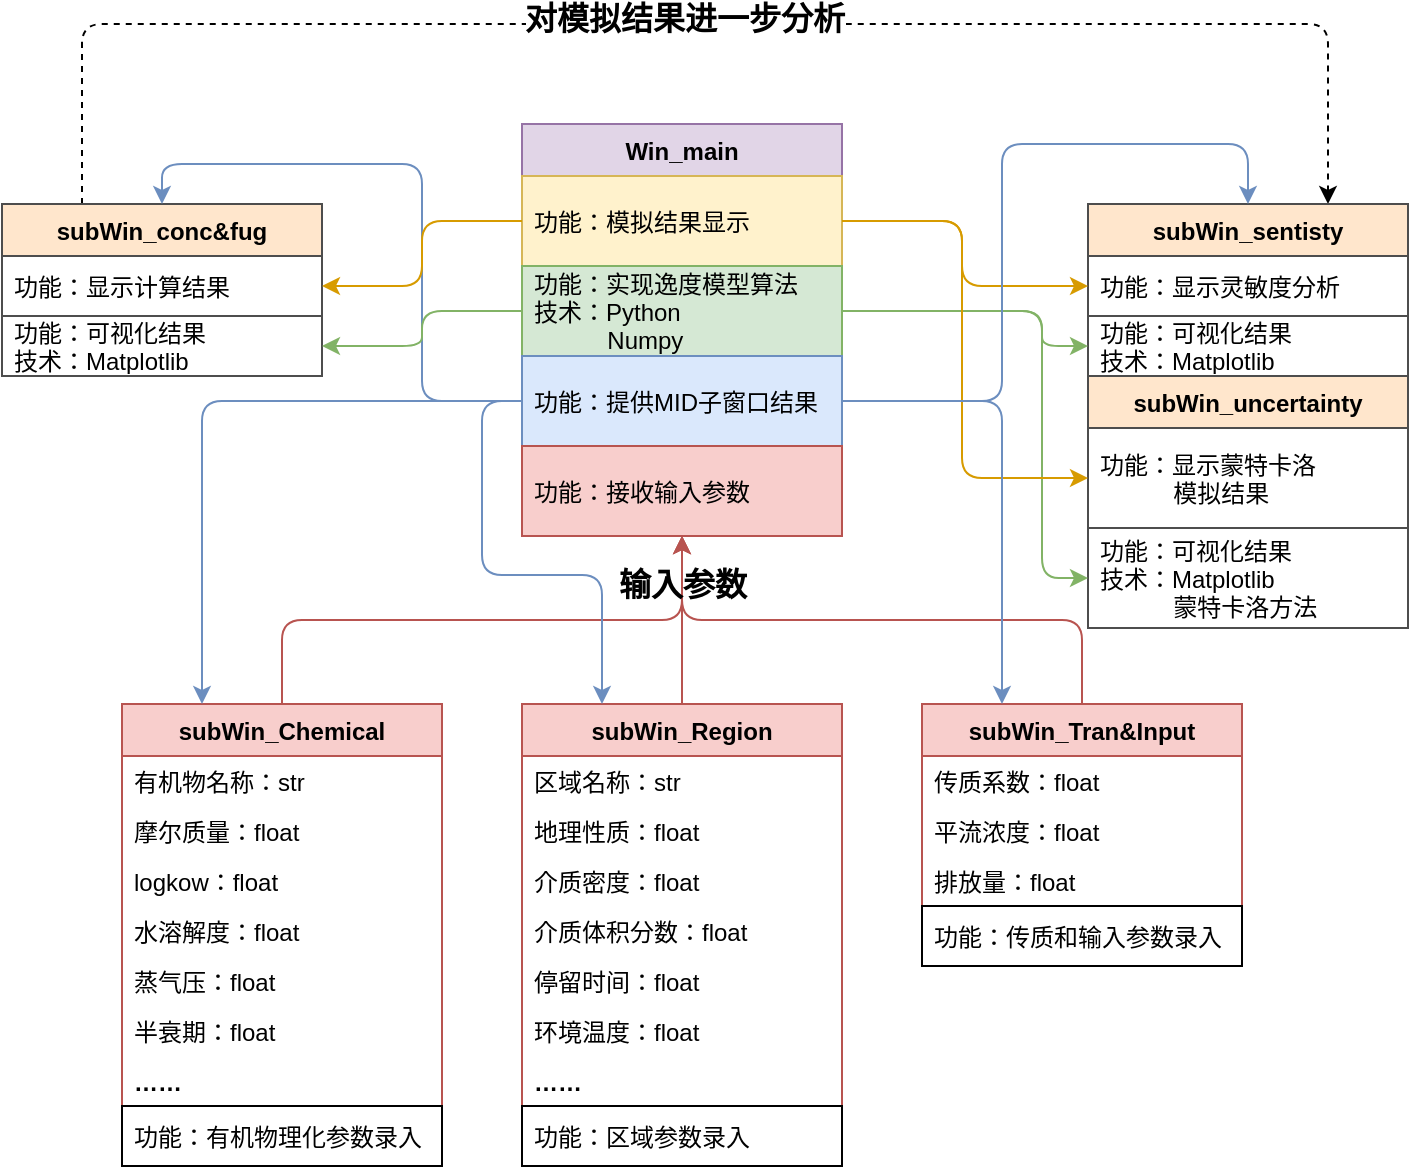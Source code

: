 <mxfile version="17.4.0" type="github">
  <diagram id="RsMX6sU1Mnifi18Tqdir" name="第 1 页">
    <mxGraphModel dx="1038" dy="547" grid="1" gridSize="10" guides="1" tooltips="1" connect="1" arrows="1" fold="1" page="1" pageScale="1" pageWidth="827" pageHeight="1169" math="0" shadow="0">
      <root>
        <mxCell id="0" />
        <mxCell id="1" parent="0" />
        <mxCell id="SO-exuDcZDa1BRKhL2p9-27" value="Win_main" style="swimlane;fontStyle=1;childLayout=stackLayout;horizontal=1;startSize=26;fillColor=#e1d5e7;horizontalStack=0;resizeParent=1;resizeParentMax=0;resizeLast=0;collapsible=1;marginBottom=0;strokeColor=#9673a6;" vertex="1" parent="1">
          <mxGeometry x="300" y="170" width="160" height="206" as="geometry" />
        </mxCell>
        <mxCell id="SO-exuDcZDa1BRKhL2p9-28" value="功能：模拟结果显示" style="text;strokeColor=#d6b656;fillColor=#fff2cc;align=left;verticalAlign=middle;spacingLeft=4;spacingRight=4;overflow=hidden;rotatable=0;points=[[0,0.5],[1,0.5]];portConstraint=eastwest;" vertex="1" parent="SO-exuDcZDa1BRKhL2p9-27">
          <mxGeometry y="26" width="160" height="45" as="geometry" />
        </mxCell>
        <mxCell id="SO-exuDcZDa1BRKhL2p9-31" value="功能：实现逸度模型算法&#xa;技术：Python&#xa;           Numpy" style="text;strokeColor=#82b366;fillColor=#d5e8d4;align=left;verticalAlign=middle;spacingLeft=4;spacingRight=4;overflow=hidden;rotatable=0;points=[[0,0.5],[1,0.5]];portConstraint=eastwest;" vertex="1" parent="SO-exuDcZDa1BRKhL2p9-27">
          <mxGeometry y="71" width="160" height="45" as="geometry" />
        </mxCell>
        <mxCell id="SO-exuDcZDa1BRKhL2p9-29" value="功能：提供MID子窗口结果" style="text;strokeColor=#6c8ebf;fillColor=#dae8fc;align=left;verticalAlign=middle;spacingLeft=4;spacingRight=4;overflow=hidden;rotatable=0;points=[[0,0.5],[1,0.5]];portConstraint=eastwest;" vertex="1" parent="SO-exuDcZDa1BRKhL2p9-27">
          <mxGeometry y="116" width="160" height="45" as="geometry" />
        </mxCell>
        <mxCell id="SO-exuDcZDa1BRKhL2p9-30" value="功能：接收输入参数" style="text;strokeColor=#b85450;fillColor=#f8cecc;align=left;verticalAlign=middle;spacingLeft=4;spacingRight=4;overflow=hidden;rotatable=0;points=[[0,0.5],[1,0.5]];portConstraint=eastwest;fontStyle=0" vertex="1" parent="SO-exuDcZDa1BRKhL2p9-27">
          <mxGeometry y="161" width="160" height="45" as="geometry" />
        </mxCell>
        <mxCell id="SO-exuDcZDa1BRKhL2p9-115" style="edgeStyle=orthogonalEdgeStyle;rounded=1;orthogonalLoop=1;jettySize=auto;html=1;exitX=0.25;exitY=0;exitDx=0;exitDy=0;entryX=0.75;entryY=0;entryDx=0;entryDy=0;fontSize=10;strokeColor=#000000;dashed=1;" edge="1" parent="1" source="SO-exuDcZDa1BRKhL2p9-39" target="SO-exuDcZDa1BRKhL2p9-56">
          <mxGeometry relative="1" as="geometry">
            <Array as="points">
              <mxPoint x="80" y="120" />
              <mxPoint x="703" y="120" />
            </Array>
          </mxGeometry>
        </mxCell>
        <mxCell id="SO-exuDcZDa1BRKhL2p9-121" value="对模拟结果进一步分析" style="edgeLabel;html=1;align=center;verticalAlign=middle;resizable=0;points=[];fontSize=16;fontStyle=1" vertex="1" connectable="0" parent="SO-exuDcZDa1BRKhL2p9-115">
          <mxGeometry x="-0.078" y="3" relative="1" as="geometry">
            <mxPoint x="21" as="offset" />
          </mxGeometry>
        </mxCell>
        <mxCell id="SO-exuDcZDa1BRKhL2p9-39" value="subWin_conc&amp;fug" style="swimlane;fontStyle=1;align=center;verticalAlign=middle;childLayout=stackLayout;horizontal=1;startSize=26;horizontalStack=0;resizeParent=1;resizeParentMax=0;resizeLast=0;collapsible=1;marginBottom=0;fontSize=12;fillColor=#ffe6cc;strokeColor=#4D4D4D;" vertex="1" parent="1">
          <mxGeometry x="40" y="210" width="160" height="86" as="geometry" />
        </mxCell>
        <mxCell id="SO-exuDcZDa1BRKhL2p9-40" value="功能：显示计算结果" style="text;strokeColor=#4D4D4D;fillColor=none;align=left;verticalAlign=middle;spacingLeft=4;spacingRight=4;overflow=hidden;rotatable=0;points=[[0,0.5],[1,0.5]];portConstraint=eastwest;fontSize=12;rounded=0;strokeWidth=1;" vertex="1" parent="SO-exuDcZDa1BRKhL2p9-39">
          <mxGeometry y="26" width="160" height="30" as="geometry" />
        </mxCell>
        <mxCell id="SO-exuDcZDa1BRKhL2p9-42" value="功能：可视化结果&#xa;技术：Matplotlib" style="text;align=left;verticalAlign=middle;spacingLeft=4;spacingRight=4;overflow=hidden;rotatable=0;points=[[0,0.5],[1,0.5]];portConstraint=eastwest;fontSize=12;strokeColor=#4D4D4D;" vertex="1" parent="SO-exuDcZDa1BRKhL2p9-39">
          <mxGeometry y="56" width="160" height="30" as="geometry" />
        </mxCell>
        <mxCell id="SO-exuDcZDa1BRKhL2p9-98" style="edgeStyle=orthogonalEdgeStyle;orthogonalLoop=1;jettySize=auto;html=1;exitX=0.5;exitY=0;exitDx=0;exitDy=0;entryX=0.5;entryY=1;entryDx=0;entryDy=0;fontSize=10;fillColor=#f8cecc;strokeColor=#b85450;rounded=1;" edge="1" parent="1" source="SO-exuDcZDa1BRKhL2p9-65" target="SO-exuDcZDa1BRKhL2p9-27">
          <mxGeometry relative="1" as="geometry" />
        </mxCell>
        <mxCell id="SO-exuDcZDa1BRKhL2p9-65" value="subWin_Chemical" style="swimlane;fontStyle=1;align=center;verticalAlign=middle;childLayout=stackLayout;horizontal=1;startSize=26;horizontalStack=0;resizeParent=1;resizeParentMax=0;resizeLast=0;collapsible=1;marginBottom=0;fontSize=12;fillColor=#f8cecc;strokeColor=#b85450;" vertex="1" parent="1">
          <mxGeometry x="100" y="460" width="160" height="231" as="geometry" />
        </mxCell>
        <mxCell id="SO-exuDcZDa1BRKhL2p9-66" value="有机物名称：str" style="text;strokeColor=none;fillColor=none;align=left;verticalAlign=middle;spacingLeft=4;spacingRight=4;overflow=hidden;rotatable=0;points=[[0,0.5],[1,0.5]];portConstraint=eastwest;fontSize=12;rounded=0;strokeWidth=1;" vertex="1" parent="SO-exuDcZDa1BRKhL2p9-65">
          <mxGeometry y="26" width="160" height="25" as="geometry" />
        </mxCell>
        <mxCell id="SO-exuDcZDa1BRKhL2p9-67" value="摩尔质量：float" style="text;align=left;verticalAlign=middle;spacingLeft=4;spacingRight=4;overflow=hidden;rotatable=0;points=[[0,0.5],[1,0.5]];portConstraint=eastwest;fontSize=12;strokeColor=none;" vertex="1" parent="SO-exuDcZDa1BRKhL2p9-65">
          <mxGeometry y="51" width="160" height="25" as="geometry" />
        </mxCell>
        <mxCell id="SO-exuDcZDa1BRKhL2p9-68" value="logkow：float" style="text;align=left;verticalAlign=middle;spacingLeft=4;spacingRight=4;overflow=hidden;rotatable=0;points=[[0,0.5],[1,0.5]];portConstraint=eastwest;fontSize=12;strokeColor=none;" vertex="1" parent="SO-exuDcZDa1BRKhL2p9-65">
          <mxGeometry y="76" width="160" height="25" as="geometry" />
        </mxCell>
        <mxCell id="SO-exuDcZDa1BRKhL2p9-69" value="水溶解度：float" style="text;align=left;verticalAlign=middle;spacingLeft=4;spacingRight=4;overflow=hidden;rotatable=0;points=[[0,0.5],[1,0.5]];portConstraint=eastwest;fontSize=12;strokeColor=none;" vertex="1" parent="SO-exuDcZDa1BRKhL2p9-65">
          <mxGeometry y="101" width="160" height="25" as="geometry" />
        </mxCell>
        <mxCell id="SO-exuDcZDa1BRKhL2p9-70" value="蒸气压：float" style="text;align=left;verticalAlign=middle;spacingLeft=4;spacingRight=4;overflow=hidden;rotatable=0;points=[[0,0.5],[1,0.5]];portConstraint=eastwest;fontSize=12;strokeColor=none;" vertex="1" parent="SO-exuDcZDa1BRKhL2p9-65">
          <mxGeometry y="126" width="160" height="25" as="geometry" />
        </mxCell>
        <mxCell id="SO-exuDcZDa1BRKhL2p9-71" value="半衰期：float" style="text;align=left;verticalAlign=middle;spacingLeft=4;spacingRight=4;overflow=hidden;rotatable=0;points=[[0,0.5],[1,0.5]];portConstraint=eastwest;fontSize=12;strokeColor=none;" vertex="1" parent="SO-exuDcZDa1BRKhL2p9-65">
          <mxGeometry y="151" width="160" height="25" as="geometry" />
        </mxCell>
        <mxCell id="SO-exuDcZDa1BRKhL2p9-72" value="……" style="text;align=left;verticalAlign=middle;spacingLeft=4;spacingRight=4;overflow=hidden;rotatable=0;points=[[0,0.5],[1,0.5]];portConstraint=eastwest;fontSize=12;strokeColor=none;fontStyle=1" vertex="1" parent="SO-exuDcZDa1BRKhL2p9-65">
          <mxGeometry y="176" width="160" height="25" as="geometry" />
        </mxCell>
        <mxCell id="SO-exuDcZDa1BRKhL2p9-73" value="功能：有机物理化参数录入" style="text;align=left;verticalAlign=middle;spacingLeft=4;spacingRight=4;overflow=hidden;rotatable=0;points=[[0,0.5],[1,0.5]];portConstraint=eastwest;fontSize=12;strokeColor=default;fontStyle=0" vertex="1" parent="SO-exuDcZDa1BRKhL2p9-65">
          <mxGeometry y="201" width="160" height="30" as="geometry" />
        </mxCell>
        <mxCell id="SO-exuDcZDa1BRKhL2p9-99" style="edgeStyle=orthogonalEdgeStyle;rounded=1;orthogonalLoop=1;jettySize=auto;html=1;exitX=0.5;exitY=0;exitDx=0;exitDy=0;entryX=0.5;entryY=1;entryDx=0;entryDy=0;fontSize=10;fillColor=#f8cecc;strokeColor=#b85450;" edge="1" parent="1" source="SO-exuDcZDa1BRKhL2p9-78" target="SO-exuDcZDa1BRKhL2p9-27">
          <mxGeometry relative="1" as="geometry" />
        </mxCell>
        <mxCell id="SO-exuDcZDa1BRKhL2p9-78" value="subWin_Region" style="swimlane;fontStyle=1;align=center;verticalAlign=middle;childLayout=stackLayout;horizontal=1;startSize=26;horizontalStack=0;resizeParent=1;resizeParentMax=0;resizeLast=0;collapsible=1;marginBottom=0;fontSize=12;fillColor=#f8cecc;strokeColor=#b85450;" vertex="1" parent="1">
          <mxGeometry x="300" y="460" width="160" height="231" as="geometry" />
        </mxCell>
        <mxCell id="SO-exuDcZDa1BRKhL2p9-79" value="区域名称：str" style="text;strokeColor=none;fillColor=none;align=left;verticalAlign=middle;spacingLeft=4;spacingRight=4;overflow=hidden;rotatable=0;points=[[0,0.5],[1,0.5]];portConstraint=eastwest;fontSize=12;rounded=0;strokeWidth=1;" vertex="1" parent="SO-exuDcZDa1BRKhL2p9-78">
          <mxGeometry y="26" width="160" height="25" as="geometry" />
        </mxCell>
        <mxCell id="SO-exuDcZDa1BRKhL2p9-80" value="地理性质：float" style="text;align=left;verticalAlign=middle;spacingLeft=4;spacingRight=4;overflow=hidden;rotatable=0;points=[[0,0.5],[1,0.5]];portConstraint=eastwest;fontSize=12;strokeColor=none;" vertex="1" parent="SO-exuDcZDa1BRKhL2p9-78">
          <mxGeometry y="51" width="160" height="25" as="geometry" />
        </mxCell>
        <mxCell id="SO-exuDcZDa1BRKhL2p9-81" value="介质密度：float" style="text;align=left;verticalAlign=middle;spacingLeft=4;spacingRight=4;overflow=hidden;rotatable=0;points=[[0,0.5],[1,0.5]];portConstraint=eastwest;fontSize=12;strokeColor=none;" vertex="1" parent="SO-exuDcZDa1BRKhL2p9-78">
          <mxGeometry y="76" width="160" height="25" as="geometry" />
        </mxCell>
        <mxCell id="SO-exuDcZDa1BRKhL2p9-82" value="介质体积分数：float" style="text;align=left;verticalAlign=middle;spacingLeft=4;spacingRight=4;overflow=hidden;rotatable=0;points=[[0,0.5],[1,0.5]];portConstraint=eastwest;fontSize=12;strokeColor=none;" vertex="1" parent="SO-exuDcZDa1BRKhL2p9-78">
          <mxGeometry y="101" width="160" height="25" as="geometry" />
        </mxCell>
        <mxCell id="SO-exuDcZDa1BRKhL2p9-83" value="停留时间：float" style="text;align=left;verticalAlign=middle;spacingLeft=4;spacingRight=4;overflow=hidden;rotatable=0;points=[[0,0.5],[1,0.5]];portConstraint=eastwest;fontSize=12;strokeColor=none;" vertex="1" parent="SO-exuDcZDa1BRKhL2p9-78">
          <mxGeometry y="126" width="160" height="25" as="geometry" />
        </mxCell>
        <mxCell id="SO-exuDcZDa1BRKhL2p9-84" value="环境温度：float" style="text;align=left;verticalAlign=middle;spacingLeft=4;spacingRight=4;overflow=hidden;rotatable=0;points=[[0,0.5],[1,0.5]];portConstraint=eastwest;fontSize=12;strokeColor=none;" vertex="1" parent="SO-exuDcZDa1BRKhL2p9-78">
          <mxGeometry y="151" width="160" height="25" as="geometry" />
        </mxCell>
        <mxCell id="SO-exuDcZDa1BRKhL2p9-85" value="……" style="text;align=left;verticalAlign=middle;spacingLeft=4;spacingRight=4;overflow=hidden;rotatable=0;points=[[0,0.5],[1,0.5]];portConstraint=eastwest;fontSize=12;strokeColor=none;fontStyle=1" vertex="1" parent="SO-exuDcZDa1BRKhL2p9-78">
          <mxGeometry y="176" width="160" height="25" as="geometry" />
        </mxCell>
        <mxCell id="SO-exuDcZDa1BRKhL2p9-86" value="功能：区域参数录入" style="text;align=left;verticalAlign=middle;spacingLeft=4;spacingRight=4;overflow=hidden;rotatable=0;points=[[0,0.5],[1,0.5]];portConstraint=eastwest;fontSize=12;strokeColor=default;fontStyle=0" vertex="1" parent="SO-exuDcZDa1BRKhL2p9-78">
          <mxGeometry y="201" width="160" height="30" as="geometry" />
        </mxCell>
        <mxCell id="SO-exuDcZDa1BRKhL2p9-100" style="edgeStyle=orthogonalEdgeStyle;rounded=1;orthogonalLoop=1;jettySize=auto;html=1;exitX=0.5;exitY=0;exitDx=0;exitDy=0;entryX=0.5;entryY=1;entryDx=0;entryDy=0;fontSize=10;fillColor=#f8cecc;strokeColor=#b85450;" edge="1" parent="1" source="SO-exuDcZDa1BRKhL2p9-87" target="SO-exuDcZDa1BRKhL2p9-27">
          <mxGeometry relative="1" as="geometry" />
        </mxCell>
        <mxCell id="SO-exuDcZDa1BRKhL2p9-87" value="subWin_Tran&amp;Input" style="swimlane;fontStyle=1;align=center;verticalAlign=middle;childLayout=stackLayout;horizontal=1;startSize=26;horizontalStack=0;resizeParent=1;resizeParentMax=0;resizeLast=0;collapsible=1;marginBottom=0;fontSize=12;fillColor=#f8cecc;strokeColor=#b85450;" vertex="1" parent="1">
          <mxGeometry x="500" y="460" width="160" height="131" as="geometry" />
        </mxCell>
        <mxCell id="SO-exuDcZDa1BRKhL2p9-89" value="传质系数：float" style="text;align=left;verticalAlign=middle;spacingLeft=4;spacingRight=4;overflow=hidden;rotatable=0;points=[[0,0.5],[1,0.5]];portConstraint=eastwest;fontSize=12;strokeColor=none;" vertex="1" parent="SO-exuDcZDa1BRKhL2p9-87">
          <mxGeometry y="26" width="160" height="25" as="geometry" />
        </mxCell>
        <mxCell id="SO-exuDcZDa1BRKhL2p9-90" value="平流浓度：float" style="text;align=left;verticalAlign=middle;spacingLeft=4;spacingRight=4;overflow=hidden;rotatable=0;points=[[0,0.5],[1,0.5]];portConstraint=eastwest;fontSize=12;strokeColor=none;" vertex="1" parent="SO-exuDcZDa1BRKhL2p9-87">
          <mxGeometry y="51" width="160" height="25" as="geometry" />
        </mxCell>
        <mxCell id="SO-exuDcZDa1BRKhL2p9-91" value="排放量：float" style="text;align=left;verticalAlign=middle;spacingLeft=4;spacingRight=4;overflow=hidden;rotatable=0;points=[[0,0.5],[1,0.5]];portConstraint=eastwest;fontSize=12;strokeColor=none;" vertex="1" parent="SO-exuDcZDa1BRKhL2p9-87">
          <mxGeometry y="76" width="160" height="25" as="geometry" />
        </mxCell>
        <mxCell id="SO-exuDcZDa1BRKhL2p9-95" value="功能：传质和输入参数录入" style="text;align=left;verticalAlign=middle;spacingLeft=4;spacingRight=4;overflow=hidden;rotatable=0;points=[[0,0.5],[1,0.5]];portConstraint=eastwest;fontSize=12;strokeColor=default;fontStyle=0" vertex="1" parent="SO-exuDcZDa1BRKhL2p9-87">
          <mxGeometry y="101" width="160" height="30" as="geometry" />
        </mxCell>
        <mxCell id="SO-exuDcZDa1BRKhL2p9-101" style="edgeStyle=orthogonalEdgeStyle;rounded=1;orthogonalLoop=1;jettySize=auto;html=1;exitX=0;exitY=0.5;exitDx=0;exitDy=0;entryX=0.5;entryY=0;entryDx=0;entryDy=0;fontSize=10;strokeColor=#6c8ebf;fillColor=#dae8fc;" edge="1" parent="1" source="SO-exuDcZDa1BRKhL2p9-29" target="SO-exuDcZDa1BRKhL2p9-39">
          <mxGeometry relative="1" as="geometry" />
        </mxCell>
        <mxCell id="SO-exuDcZDa1BRKhL2p9-105" value="" style="group" vertex="1" connectable="0" parent="1">
          <mxGeometry x="583" y="210" width="160" height="212" as="geometry" />
        </mxCell>
        <mxCell id="SO-exuDcZDa1BRKhL2p9-56" value="subWin_sentisty" style="swimlane;fontStyle=1;align=center;verticalAlign=middle;childLayout=stackLayout;horizontal=1;startSize=26;horizontalStack=0;resizeParent=1;resizeParentMax=0;resizeLast=0;collapsible=1;marginBottom=0;fontSize=12;fillColor=#ffe6cc;strokeColor=#4D4D4D;" vertex="1" parent="SO-exuDcZDa1BRKhL2p9-105">
          <mxGeometry width="160" height="86" as="geometry" />
        </mxCell>
        <mxCell id="SO-exuDcZDa1BRKhL2p9-57" value="功能：显示灵敏度分析" style="text;strokeColor=#4D4D4D;fillColor=none;align=left;verticalAlign=middle;spacingLeft=4;spacingRight=4;overflow=hidden;rotatable=0;points=[[0,0.5],[1,0.5]];portConstraint=eastwest;fontSize=12;rounded=0;strokeWidth=1;" vertex="1" parent="SO-exuDcZDa1BRKhL2p9-56">
          <mxGeometry y="26" width="160" height="30" as="geometry" />
        </mxCell>
        <mxCell id="SO-exuDcZDa1BRKhL2p9-58" value="功能：可视化结果&#xa;技术：Matplotlib" style="text;align=left;verticalAlign=middle;spacingLeft=4;spacingRight=4;overflow=hidden;rotatable=0;points=[[0,0.5],[1,0.5]];portConstraint=eastwest;fontSize=12;strokeColor=#4D4D4D;" vertex="1" parent="SO-exuDcZDa1BRKhL2p9-56">
          <mxGeometry y="56" width="160" height="30" as="geometry" />
        </mxCell>
        <mxCell id="SO-exuDcZDa1BRKhL2p9-59" value="subWin_uncertainty" style="swimlane;fontStyle=1;align=center;verticalAlign=middle;childLayout=stackLayout;horizontal=1;startSize=26;horizontalStack=0;resizeParent=1;resizeParentMax=0;resizeLast=0;collapsible=1;marginBottom=0;fontSize=12;fillColor=#ffe6cc;strokeColor=#4D4D4D;" vertex="1" parent="SO-exuDcZDa1BRKhL2p9-105">
          <mxGeometry y="86" width="160" height="126" as="geometry" />
        </mxCell>
        <mxCell id="SO-exuDcZDa1BRKhL2p9-60" value="功能：显示蒙特卡洛&#xa;           模拟结果" style="text;strokeColor=#4D4D4D;fillColor=none;align=left;verticalAlign=middle;spacingLeft=4;spacingRight=4;overflow=hidden;rotatable=0;points=[[0,0.5],[1,0.5]];portConstraint=eastwest;fontSize=12;rounded=0;strokeWidth=1;" vertex="1" parent="SO-exuDcZDa1BRKhL2p9-59">
          <mxGeometry y="26" width="160" height="50" as="geometry" />
        </mxCell>
        <mxCell id="SO-exuDcZDa1BRKhL2p9-61" value="功能：可视化结果&#xa;技术：Matplotlib&#xa;           蒙特卡洛方法" style="text;align=left;verticalAlign=middle;spacingLeft=4;spacingRight=4;overflow=hidden;rotatable=0;points=[[0,0.5],[1,0.5]];portConstraint=eastwest;fontSize=12;strokeColor=#4D4D4D;" vertex="1" parent="SO-exuDcZDa1BRKhL2p9-59">
          <mxGeometry y="76" width="160" height="50" as="geometry" />
        </mxCell>
        <mxCell id="SO-exuDcZDa1BRKhL2p9-107" style="edgeStyle=orthogonalEdgeStyle;rounded=1;orthogonalLoop=1;jettySize=auto;html=1;exitX=0;exitY=0.5;exitDx=0;exitDy=0;entryX=1;entryY=0.5;entryDx=0;entryDy=0;fontSize=10;strokeColor=#82b366;fillColor=#d5e8d4;" edge="1" parent="1" source="SO-exuDcZDa1BRKhL2p9-31" target="SO-exuDcZDa1BRKhL2p9-42">
          <mxGeometry relative="1" as="geometry" />
        </mxCell>
        <mxCell id="SO-exuDcZDa1BRKhL2p9-108" style="edgeStyle=orthogonalEdgeStyle;rounded=1;orthogonalLoop=1;jettySize=auto;html=1;exitX=1;exitY=0.5;exitDx=0;exitDy=0;entryX=0;entryY=0.5;entryDx=0;entryDy=0;fontSize=10;strokeColor=#82b366;fillColor=#d5e8d4;" edge="1" parent="1" source="SO-exuDcZDa1BRKhL2p9-31" target="SO-exuDcZDa1BRKhL2p9-58">
          <mxGeometry relative="1" as="geometry">
            <Array as="points">
              <mxPoint x="560" y="264" />
              <mxPoint x="560" y="281" />
            </Array>
          </mxGeometry>
        </mxCell>
        <mxCell id="SO-exuDcZDa1BRKhL2p9-109" style="edgeStyle=orthogonalEdgeStyle;rounded=1;orthogonalLoop=1;jettySize=auto;html=1;exitX=1;exitY=0.5;exitDx=0;exitDy=0;entryX=0;entryY=0.5;entryDx=0;entryDy=0;fontSize=10;strokeColor=#82b366;fillColor=#d5e8d4;" edge="1" parent="1" source="SO-exuDcZDa1BRKhL2p9-31" target="SO-exuDcZDa1BRKhL2p9-61">
          <mxGeometry relative="1" as="geometry">
            <Array as="points">
              <mxPoint x="560" y="264" />
              <mxPoint x="560" y="397" />
            </Array>
          </mxGeometry>
        </mxCell>
        <mxCell id="SO-exuDcZDa1BRKhL2p9-110" style="edgeStyle=orthogonalEdgeStyle;rounded=1;orthogonalLoop=1;jettySize=auto;html=1;exitX=0;exitY=0.5;exitDx=0;exitDy=0;entryX=1;entryY=0.5;entryDx=0;entryDy=0;fontSize=10;strokeColor=#d79b00;fillColor=#ffe6cc;" edge="1" parent="1" source="SO-exuDcZDa1BRKhL2p9-28" target="SO-exuDcZDa1BRKhL2p9-40">
          <mxGeometry relative="1" as="geometry" />
        </mxCell>
        <mxCell id="SO-exuDcZDa1BRKhL2p9-111" style="edgeStyle=orthogonalEdgeStyle;rounded=1;orthogonalLoop=1;jettySize=auto;html=1;exitX=1;exitY=0.5;exitDx=0;exitDy=0;entryX=0;entryY=0.5;entryDx=0;entryDy=0;fontSize=10;strokeColor=#d79b00;fillColor=#ffe6cc;" edge="1" parent="1" source="SO-exuDcZDa1BRKhL2p9-28" target="SO-exuDcZDa1BRKhL2p9-57">
          <mxGeometry relative="1" as="geometry">
            <Array as="points">
              <mxPoint x="520" y="219" />
              <mxPoint x="520" y="251" />
            </Array>
          </mxGeometry>
        </mxCell>
        <mxCell id="SO-exuDcZDa1BRKhL2p9-112" style="edgeStyle=orthogonalEdgeStyle;rounded=1;orthogonalLoop=1;jettySize=auto;html=1;exitX=1;exitY=0.5;exitDx=0;exitDy=0;entryX=0;entryY=0.5;entryDx=0;entryDy=0;fontSize=10;strokeColor=#d79b00;fillColor=#ffe6cc;" edge="1" parent="1" source="SO-exuDcZDa1BRKhL2p9-28" target="SO-exuDcZDa1BRKhL2p9-60">
          <mxGeometry relative="1" as="geometry">
            <Array as="points">
              <mxPoint x="520" y="219" />
              <mxPoint x="520" y="347" />
            </Array>
          </mxGeometry>
        </mxCell>
        <mxCell id="SO-exuDcZDa1BRKhL2p9-117" style="edgeStyle=orthogonalEdgeStyle;rounded=1;orthogonalLoop=1;jettySize=auto;html=1;exitX=0;exitY=0.5;exitDx=0;exitDy=0;entryX=0.25;entryY=0;entryDx=0;entryDy=0;fontSize=10;strokeColor=#6c8ebf;fillColor=#dae8fc;" edge="1" parent="1" source="SO-exuDcZDa1BRKhL2p9-29" target="SO-exuDcZDa1BRKhL2p9-65">
          <mxGeometry relative="1" as="geometry" />
        </mxCell>
        <mxCell id="SO-exuDcZDa1BRKhL2p9-118" style="edgeStyle=orthogonalEdgeStyle;rounded=1;orthogonalLoop=1;jettySize=auto;html=1;exitX=0;exitY=0.5;exitDx=0;exitDy=0;entryX=0.25;entryY=0;entryDx=0;entryDy=0;fontSize=10;strokeColor=#6c8ebf;fillColor=#dae8fc;" edge="1" parent="1" source="SO-exuDcZDa1BRKhL2p9-29" target="SO-exuDcZDa1BRKhL2p9-78">
          <mxGeometry relative="1" as="geometry" />
        </mxCell>
        <mxCell id="SO-exuDcZDa1BRKhL2p9-119" style="edgeStyle=orthogonalEdgeStyle;rounded=1;orthogonalLoop=1;jettySize=auto;html=1;exitX=1;exitY=0.5;exitDx=0;exitDy=0;entryX=0.5;entryY=0;entryDx=0;entryDy=0;fontSize=10;strokeColor=#6c8ebf;fillColor=#dae8fc;" edge="1" parent="1" source="SO-exuDcZDa1BRKhL2p9-29" target="SO-exuDcZDa1BRKhL2p9-56">
          <mxGeometry relative="1" as="geometry">
            <Array as="points">
              <mxPoint x="540" y="309" />
              <mxPoint x="540" y="180" />
              <mxPoint x="663" y="180" />
            </Array>
          </mxGeometry>
        </mxCell>
        <mxCell id="SO-exuDcZDa1BRKhL2p9-120" style="edgeStyle=orthogonalEdgeStyle;rounded=1;orthogonalLoop=1;jettySize=auto;html=1;exitX=1;exitY=0.5;exitDx=0;exitDy=0;entryX=0.25;entryY=0;entryDx=0;entryDy=0;fontSize=10;strokeColor=#6c8ebf;fillColor=#dae8fc;" edge="1" parent="1" source="SO-exuDcZDa1BRKhL2p9-29" target="SO-exuDcZDa1BRKhL2p9-87">
          <mxGeometry relative="1" as="geometry">
            <Array as="points">
              <mxPoint x="540" y="309" />
            </Array>
          </mxGeometry>
        </mxCell>
        <mxCell id="SO-exuDcZDa1BRKhL2p9-122" value="输入参数" style="text;html=1;align=center;verticalAlign=middle;resizable=0;points=[];autosize=1;strokeColor=none;fillColor=none;fontSize=16;fontStyle=1" vertex="1" parent="1">
          <mxGeometry x="340" y="390" width="80" height="20" as="geometry" />
        </mxCell>
      </root>
    </mxGraphModel>
  </diagram>
</mxfile>

